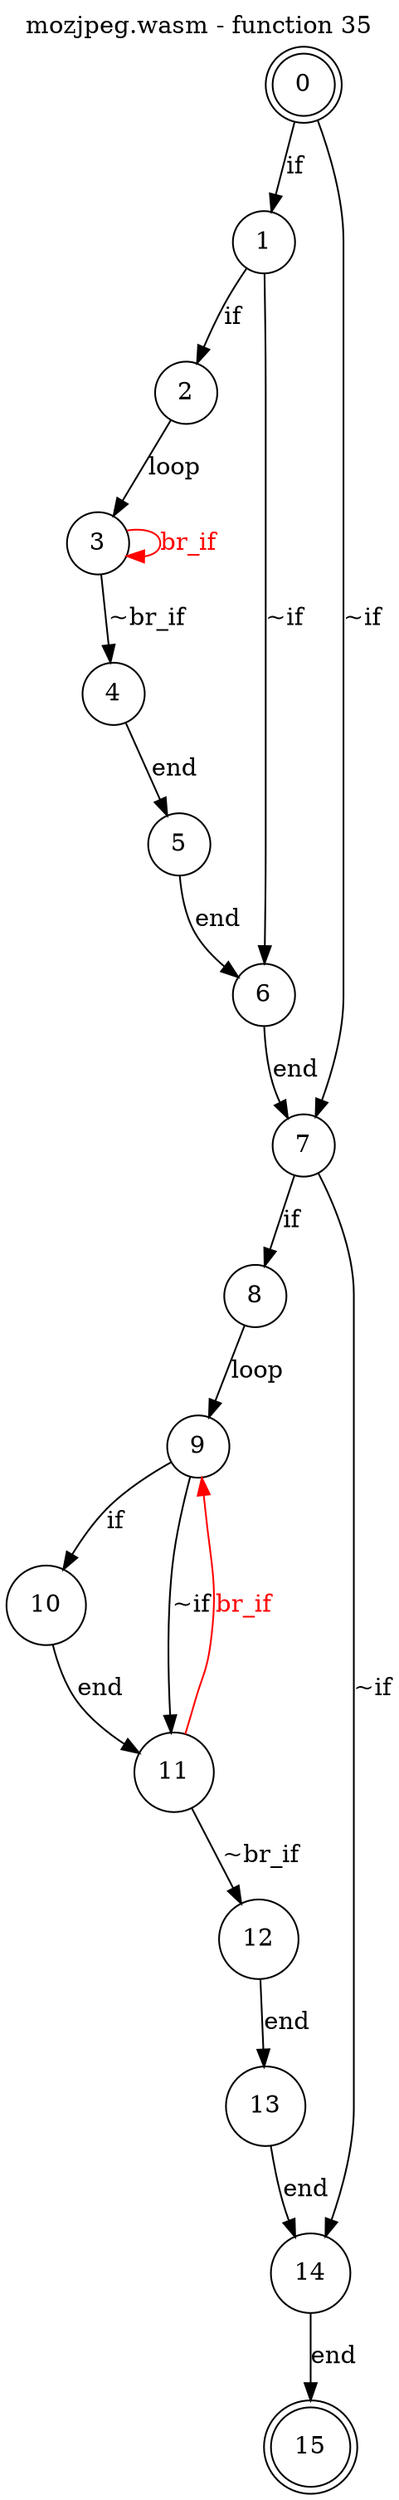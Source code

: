 digraph finite_state_machine {
    label = "mozjpeg.wasm - function 35"
    labelloc =  t
    labelfontsize = 16
    labelfontcolor = black
    labelfontname = "Helvetica"
    node [shape = doublecircle]; 0 15;
    node [shape = circle];
    0 -> 1[label="if"];
    0 -> 7[label="~if"];
    1 -> 2[label="if"];
    1 -> 6[label="~if"];
    2 -> 3[label="loop"];
    3 -> 4[label="~br_if"];
    3 -> 3[color="red" fontcolor="red" label="br_if"];
    4 -> 5[label="end"];
    5 -> 6[label="end"];
    6 -> 7[label="end"];
    7 -> 8[label="if"];
    7 -> 14[label="~if"];
    8 -> 9[label="loop"];
    9 -> 10[label="if"];
    9 -> 11[label="~if"];
    10 -> 11[label="end"];
    11 -> 12[label="~br_if"];
    11 -> 9[color="red" fontcolor="red" label="br_if"];
    12 -> 13[label="end"];
    13 -> 14[label="end"];
    14 -> 15[label="end"];
}
